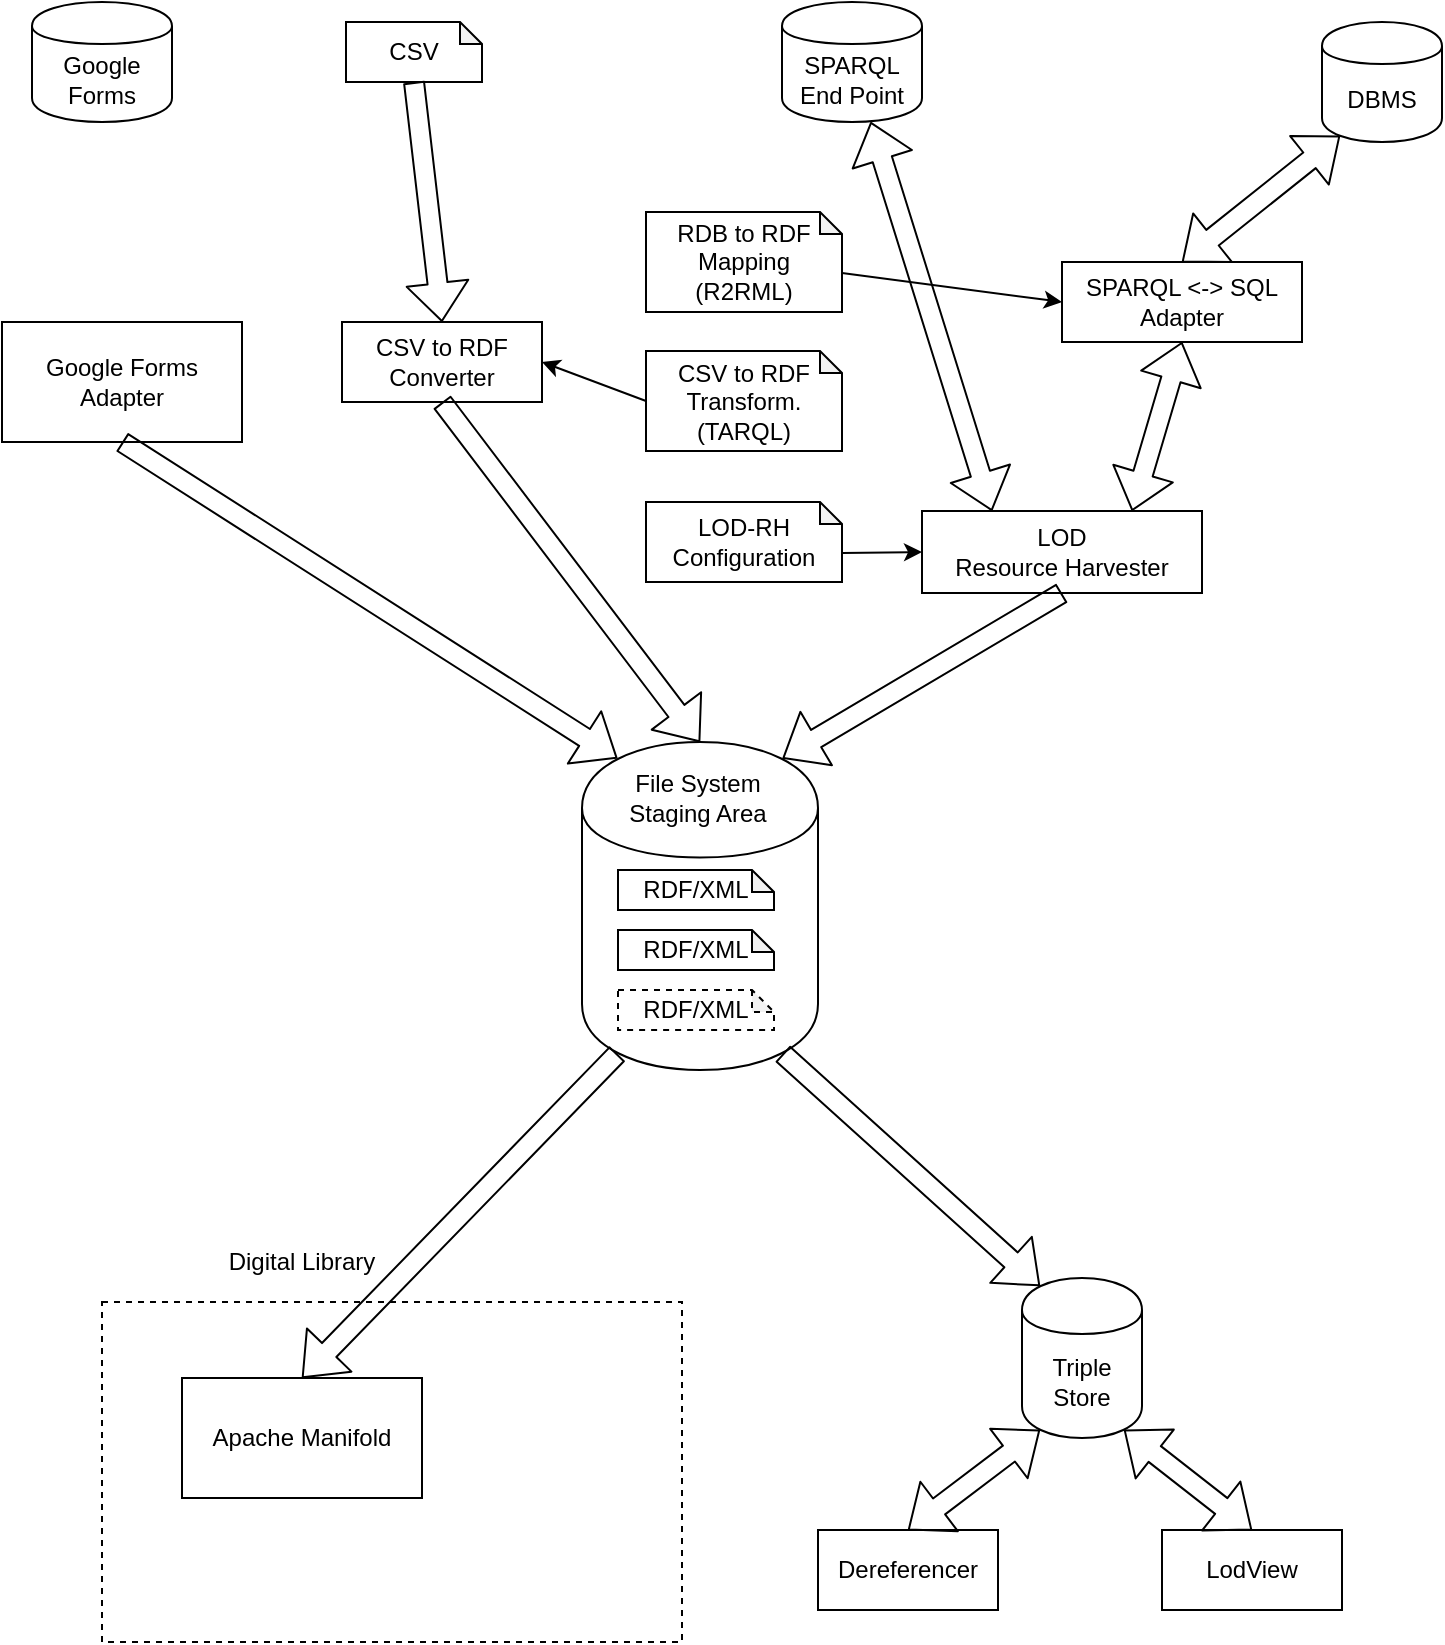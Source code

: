 <mxfile version="12.2.0" type="github" pages="1">
  <diagram id="PLrUu4iucB1gCnoqMBO_" name="Page-1">
    <mxGraphModel dx="786" dy="743" grid="1" gridSize="10" guides="1" tooltips="1" connect="1" arrows="1" fold="1" page="1" pageScale="1" pageWidth="1654" pageHeight="1169" math="0" shadow="0">
      <root>
        <mxCell id="0"/>
        <mxCell id="1" parent="0"/>
        <mxCell id="Lo9OmRsVtHrHbYx5dEMw-10" value="" style="rounded=0;whiteSpace=wrap;html=1;fillColor=#ffffff;dashed=1;" vertex="1" parent="1">
          <mxGeometry x="80" y="680" width="290" height="170" as="geometry"/>
        </mxCell>
        <mxCell id="Lo9OmRsVtHrHbYx5dEMw-8" value="Apache Manifold" style="rounded=0;whiteSpace=wrap;html=1;" vertex="1" parent="1">
          <mxGeometry x="120" y="718" width="120" height="60" as="geometry"/>
        </mxCell>
        <mxCell id="Lo9OmRsVtHrHbYx5dEMw-9" value="Triple Store" style="shape=cylinder;whiteSpace=wrap;html=1;boundedLbl=1;backgroundOutline=1;" vertex="1" parent="1">
          <mxGeometry x="540" y="668" width="60" height="80" as="geometry"/>
        </mxCell>
        <mxCell id="Lo9OmRsVtHrHbYx5dEMw-12" value="Digital Library" style="text;html=1;strokeColor=none;fillColor=none;align=center;verticalAlign=middle;whiteSpace=wrap;rounded=0;dashed=1;" vertex="1" parent="1">
          <mxGeometry x="80" y="650" width="200" height="20" as="geometry"/>
        </mxCell>
        <mxCell id="Lo9OmRsVtHrHbYx5dEMw-13" value="Dereferencer" style="rounded=0;whiteSpace=wrap;html=1;fillColor=none;" vertex="1" parent="1">
          <mxGeometry x="438" y="794" width="90" height="40" as="geometry"/>
        </mxCell>
        <mxCell id="Lo9OmRsVtHrHbYx5dEMw-14" value="LodView" style="rounded=0;whiteSpace=wrap;html=1;fillColor=none;" vertex="1" parent="1">
          <mxGeometry x="610" y="794" width="90" height="40" as="geometry"/>
        </mxCell>
        <mxCell id="Lo9OmRsVtHrHbYx5dEMw-15" value="LOD&lt;br&gt;Resource Harvester" style="rounded=0;whiteSpace=wrap;html=1;fillColor=none;" vertex="1" parent="1">
          <mxGeometry x="490" y="284.5" width="140" height="41" as="geometry"/>
        </mxCell>
        <mxCell id="Lo9OmRsVtHrHbYx5dEMw-16" value="CSV to RDF&lt;br&gt;Converter" style="rounded=0;whiteSpace=wrap;html=1;fillColor=none;" vertex="1" parent="1">
          <mxGeometry x="200" y="190" width="100" height="40" as="geometry"/>
        </mxCell>
        <mxCell id="Lo9OmRsVtHrHbYx5dEMw-18" value="CSV to RDF&lt;br&gt;Transform.&lt;br&gt;(TARQL)" style="shape=note;whiteSpace=wrap;html=1;backgroundOutline=1;darkOpacity=0.05;size=11;" vertex="1" parent="1">
          <mxGeometry x="352" y="204.5" width="98" height="50" as="geometry"/>
        </mxCell>
        <mxCell id="Lo9OmRsVtHrHbYx5dEMw-20" value="" style="group" vertex="1" connectable="0" parent="1">
          <mxGeometry x="320" y="400" width="118" height="164" as="geometry"/>
        </mxCell>
        <mxCell id="Lo9OmRsVtHrHbYx5dEMw-19" value="" style="group" vertex="1" connectable="0" parent="Lo9OmRsVtHrHbYx5dEMw-20">
          <mxGeometry width="118" height="164" as="geometry"/>
        </mxCell>
        <mxCell id="Lo9OmRsVtHrHbYx5dEMw-11" value="" style="group" vertex="1" connectable="0" parent="Lo9OmRsVtHrHbYx5dEMw-19">
          <mxGeometry width="118" height="164" as="geometry"/>
        </mxCell>
        <mxCell id="Lo9OmRsVtHrHbYx5dEMw-1" value="" style="shape=cylinder;whiteSpace=wrap;html=1;boundedLbl=1;backgroundOutline=1;" vertex="1" parent="Lo9OmRsVtHrHbYx5dEMw-11">
          <mxGeometry width="118" height="164" as="geometry"/>
        </mxCell>
        <mxCell id="Lo9OmRsVtHrHbYx5dEMw-2" value="File System&lt;br&gt;Staging Area" style="text;html=1;strokeColor=none;fillColor=none;align=center;verticalAlign=middle;whiteSpace=wrap;rounded=0;" vertex="1" parent="Lo9OmRsVtHrHbYx5dEMw-11">
          <mxGeometry x="18" y="18" width="80" height="20" as="geometry"/>
        </mxCell>
        <mxCell id="Lo9OmRsVtHrHbYx5dEMw-3" value="RDF/XML" style="shape=note;whiteSpace=wrap;html=1;backgroundOutline=1;darkOpacity=0.05;size=11;" vertex="1" parent="Lo9OmRsVtHrHbYx5dEMw-11">
          <mxGeometry x="18" y="64" width="78" height="20" as="geometry"/>
        </mxCell>
        <mxCell id="Lo9OmRsVtHrHbYx5dEMw-5" value="RDF/XML" style="shape=note;whiteSpace=wrap;html=1;backgroundOutline=1;darkOpacity=0.05;size=11;" vertex="1" parent="Lo9OmRsVtHrHbYx5dEMw-11">
          <mxGeometry x="18" y="94" width="78" height="20" as="geometry"/>
        </mxCell>
        <mxCell id="Lo9OmRsVtHrHbYx5dEMw-6" value="RDF/XML" style="shape=note;whiteSpace=wrap;html=1;backgroundOutline=1;darkOpacity=0.05;size=11;dashed=1;" vertex="1" parent="Lo9OmRsVtHrHbYx5dEMw-11">
          <mxGeometry x="18" y="124" width="78" height="20" as="geometry"/>
        </mxCell>
        <mxCell id="Lo9OmRsVtHrHbYx5dEMw-21" value="SPARQL &amp;lt;-&amp;gt; SQL&lt;br&gt;Adapter" style="rounded=0;whiteSpace=wrap;html=1;fillColor=none;" vertex="1" parent="1">
          <mxGeometry x="560" y="160" width="120" height="40" as="geometry"/>
        </mxCell>
        <mxCell id="Lo9OmRsVtHrHbYx5dEMw-22" value="RDB to RDF&lt;br&gt;Mapping&lt;br&gt;(R2RML)" style="shape=note;whiteSpace=wrap;html=1;backgroundOutline=1;darkOpacity=0.05;size=11;" vertex="1" parent="1">
          <mxGeometry x="352" y="135" width="98" height="50" as="geometry"/>
        </mxCell>
        <mxCell id="Lo9OmRsVtHrHbYx5dEMw-23" value="LOD-RH&lt;br&gt;Configuration" style="shape=note;whiteSpace=wrap;html=1;backgroundOutline=1;darkOpacity=0.05;size=11;" vertex="1" parent="1">
          <mxGeometry x="352" y="280" width="98" height="40" as="geometry"/>
        </mxCell>
        <mxCell id="Lo9OmRsVtHrHbYx5dEMw-24" value="SPARQL&lt;br&gt;End Point" style="shape=cylinder;whiteSpace=wrap;html=1;boundedLbl=1;backgroundOutline=1;" vertex="1" parent="1">
          <mxGeometry x="420" y="30" width="70" height="60" as="geometry"/>
        </mxCell>
        <mxCell id="Lo9OmRsVtHrHbYx5dEMw-25" value="DBMS" style="shape=cylinder;whiteSpace=wrap;html=1;boundedLbl=1;backgroundOutline=1;" vertex="1" parent="1">
          <mxGeometry x="690" y="40" width="60" height="60" as="geometry"/>
        </mxCell>
        <mxCell id="Lo9OmRsVtHrHbYx5dEMw-26" value="Google Forms Adapter" style="rounded=0;whiteSpace=wrap;html=1;fillColor=none;" vertex="1" parent="1">
          <mxGeometry x="30" y="190" width="120" height="60" as="geometry"/>
        </mxCell>
        <mxCell id="Lo9OmRsVtHrHbYx5dEMw-27" value="CSV" style="shape=note;whiteSpace=wrap;html=1;backgroundOutline=1;darkOpacity=0.05;size=11;" vertex="1" parent="1">
          <mxGeometry x="202" y="40" width="68" height="30" as="geometry"/>
        </mxCell>
        <mxCell id="Lo9OmRsVtHrHbYx5dEMw-28" value="" style="shape=flexArrow;endArrow=classic;startArrow=classic;html=1;exitX=0.25;exitY=0;exitDx=0;exitDy=0;" edge="1" parent="1" source="Lo9OmRsVtHrHbYx5dEMw-15" target="Lo9OmRsVtHrHbYx5dEMw-24">
          <mxGeometry width="50" height="50" relative="1" as="geometry">
            <mxPoint x="530" y="270" as="sourcePoint"/>
            <mxPoint x="660" y="400" as="targetPoint"/>
          </mxGeometry>
        </mxCell>
        <mxCell id="Lo9OmRsVtHrHbYx5dEMw-29" value="" style="shape=flexArrow;endArrow=classic;startArrow=classic;html=1;entryX=0.5;entryY=1;entryDx=0;entryDy=0;exitX=0.75;exitY=0;exitDx=0;exitDy=0;" edge="1" parent="1" source="Lo9OmRsVtHrHbYx5dEMw-15" target="Lo9OmRsVtHrHbYx5dEMw-21">
          <mxGeometry width="50" height="50" relative="1" as="geometry">
            <mxPoint x="690" y="450" as="sourcePoint"/>
            <mxPoint x="740" y="400" as="targetPoint"/>
          </mxGeometry>
        </mxCell>
        <mxCell id="Lo9OmRsVtHrHbYx5dEMw-30" value="" style="shape=flexArrow;endArrow=classic;startArrow=classic;html=1;exitX=0.5;exitY=0;exitDx=0;exitDy=0;entryX=0.15;entryY=0.95;entryDx=0;entryDy=0;entryPerimeter=0;" edge="1" parent="1" source="Lo9OmRsVtHrHbYx5dEMw-21" target="Lo9OmRsVtHrHbYx5dEMw-25">
          <mxGeometry width="50" height="50" relative="1" as="geometry">
            <mxPoint x="720" y="420" as="sourcePoint"/>
            <mxPoint x="690" y="140" as="targetPoint"/>
          </mxGeometry>
        </mxCell>
        <mxCell id="Lo9OmRsVtHrHbYx5dEMw-33" value="" style="endArrow=classic;html=1;exitX=0;exitY=0;exitDx=98;exitDy=30.5;exitPerimeter=0;entryX=0;entryY=0.5;entryDx=0;entryDy=0;" edge="1" parent="1" source="Lo9OmRsVtHrHbYx5dEMw-22" target="Lo9OmRsVtHrHbYx5dEMw-21">
          <mxGeometry width="50" height="50" relative="1" as="geometry">
            <mxPoint x="190" y="370" as="sourcePoint"/>
            <mxPoint x="240" y="320" as="targetPoint"/>
          </mxGeometry>
        </mxCell>
        <mxCell id="Lo9OmRsVtHrHbYx5dEMw-34" value="" style="endArrow=classic;html=1;exitX=0;exitY=0;exitDx=98;exitDy=25.5;exitPerimeter=0;entryX=0;entryY=0.5;entryDx=0;entryDy=0;" edge="1" parent="1" source="Lo9OmRsVtHrHbYx5dEMw-23" target="Lo9OmRsVtHrHbYx5dEMw-15">
          <mxGeometry width="50" height="50" relative="1" as="geometry">
            <mxPoint x="150" y="420" as="sourcePoint"/>
            <mxPoint x="200" y="370" as="targetPoint"/>
          </mxGeometry>
        </mxCell>
        <mxCell id="Lo9OmRsVtHrHbYx5dEMw-35" value="" style="endArrow=classic;html=1;exitX=0;exitY=0.5;exitDx=0;exitDy=0;exitPerimeter=0;entryX=1;entryY=0.5;entryDx=0;entryDy=0;" edge="1" parent="1" source="Lo9OmRsVtHrHbYx5dEMw-18" target="Lo9OmRsVtHrHbYx5dEMw-16">
          <mxGeometry width="50" height="50" relative="1" as="geometry">
            <mxPoint x="230" y="400" as="sourcePoint"/>
            <mxPoint x="280" y="350" as="targetPoint"/>
          </mxGeometry>
        </mxCell>
        <mxCell id="Lo9OmRsVtHrHbYx5dEMw-36" value="" style="shape=flexArrow;endArrow=classic;html=1;exitX=0.5;exitY=1;exitDx=0;exitDy=0;exitPerimeter=0;entryX=0.5;entryY=0;entryDx=0;entryDy=0;" edge="1" parent="1" source="Lo9OmRsVtHrHbYx5dEMw-27" target="Lo9OmRsVtHrHbYx5dEMw-16">
          <mxGeometry width="50" height="50" relative="1" as="geometry">
            <mxPoint x="120" y="400" as="sourcePoint"/>
            <mxPoint x="170" y="350" as="targetPoint"/>
          </mxGeometry>
        </mxCell>
        <mxCell id="Lo9OmRsVtHrHbYx5dEMw-37" value="Google Forms" style="shape=cylinder;whiteSpace=wrap;html=1;boundedLbl=1;backgroundOutline=1;" vertex="1" parent="1">
          <mxGeometry x="45" y="30" width="70" height="60" as="geometry"/>
        </mxCell>
        <mxCell id="Lo9OmRsVtHrHbYx5dEMw-38" value="" style="shape=flexArrow;endArrow=classic;html=1;exitX=0.5;exitY=1;exitDx=0;exitDy=0;entryX=0.15;entryY=0.05;entryDx=0;entryDy=0;entryPerimeter=0;" edge="1" parent="1" source="Lo9OmRsVtHrHbYx5dEMw-26" target="Lo9OmRsVtHrHbYx5dEMw-1">
          <mxGeometry width="50" height="50" relative="1" as="geometry">
            <mxPoint x="30" y="920" as="sourcePoint"/>
            <mxPoint x="310" y="390" as="targetPoint"/>
          </mxGeometry>
        </mxCell>
        <mxCell id="Lo9OmRsVtHrHbYx5dEMw-39" value="" style="shape=flexArrow;endArrow=classic;html=1;exitX=0.5;exitY=1;exitDx=0;exitDy=0;entryX=0.5;entryY=0;entryDx=0;entryDy=0;" edge="1" parent="1" source="Lo9OmRsVtHrHbYx5dEMw-16" target="Lo9OmRsVtHrHbYx5dEMw-1">
          <mxGeometry width="50" height="50" relative="1" as="geometry">
            <mxPoint x="80" y="390" as="sourcePoint"/>
            <mxPoint x="130" y="340" as="targetPoint"/>
          </mxGeometry>
        </mxCell>
        <mxCell id="Lo9OmRsVtHrHbYx5dEMw-40" value="" style="shape=flexArrow;endArrow=classic;html=1;exitX=0.5;exitY=1;exitDx=0;exitDy=0;entryX=0.85;entryY=0.05;entryDx=0;entryDy=0;entryPerimeter=0;" edge="1" parent="1" source="Lo9OmRsVtHrHbYx5dEMw-15" target="Lo9OmRsVtHrHbYx5dEMw-1">
          <mxGeometry width="50" height="50" relative="1" as="geometry">
            <mxPoint x="80" y="440" as="sourcePoint"/>
            <mxPoint x="130" y="390" as="targetPoint"/>
          </mxGeometry>
        </mxCell>
        <mxCell id="Lo9OmRsVtHrHbYx5dEMw-41" value="" style="shape=flexArrow;endArrow=classic;html=1;exitX=0.85;exitY=0.95;exitDx=0;exitDy=0;exitPerimeter=0;entryX=0.15;entryY=0.05;entryDx=0;entryDy=0;entryPerimeter=0;" edge="1" parent="1" source="Lo9OmRsVtHrHbYx5dEMw-1" target="Lo9OmRsVtHrHbYx5dEMw-9">
          <mxGeometry width="50" height="50" relative="1" as="geometry">
            <mxPoint x="530" y="640" as="sourcePoint"/>
            <mxPoint x="510" y="660" as="targetPoint"/>
          </mxGeometry>
        </mxCell>
        <mxCell id="Lo9OmRsVtHrHbYx5dEMw-42" value="" style="shape=flexArrow;endArrow=classic;html=1;exitX=0.15;exitY=0.95;exitDx=0;exitDy=0;exitPerimeter=0;entryX=0.5;entryY=0;entryDx=0;entryDy=0;" edge="1" parent="1" source="Lo9OmRsVtHrHbYx5dEMw-1" target="Lo9OmRsVtHrHbYx5dEMw-8">
          <mxGeometry width="50" height="50" relative="1" as="geometry">
            <mxPoint x="110" y="590" as="sourcePoint"/>
            <mxPoint x="160" y="540" as="targetPoint"/>
          </mxGeometry>
        </mxCell>
        <mxCell id="Lo9OmRsVtHrHbYx5dEMw-43" value="" style="shape=flexArrow;endArrow=classic;startArrow=classic;html=1;entryX=0.15;entryY=0.95;entryDx=0;entryDy=0;entryPerimeter=0;exitX=0.5;exitY=0;exitDx=0;exitDy=0;" edge="1" parent="1" source="Lo9OmRsVtHrHbYx5dEMw-13" target="Lo9OmRsVtHrHbYx5dEMw-9">
          <mxGeometry width="50" height="50" relative="1" as="geometry">
            <mxPoint x="420" y="720" as="sourcePoint"/>
            <mxPoint x="470" y="670" as="targetPoint"/>
          </mxGeometry>
        </mxCell>
        <mxCell id="Lo9OmRsVtHrHbYx5dEMw-44" value="" style="shape=flexArrow;endArrow=classic;startArrow=classic;html=1;entryX=0.85;entryY=0.95;entryDx=0;entryDy=0;entryPerimeter=0;exitX=0.5;exitY=0;exitDx=0;exitDy=0;" edge="1" parent="1" source="Lo9OmRsVtHrHbYx5dEMw-14" target="Lo9OmRsVtHrHbYx5dEMw-9">
          <mxGeometry width="50" height="50" relative="1" as="geometry">
            <mxPoint x="650" y="620" as="sourcePoint"/>
            <mxPoint x="700" y="570" as="targetPoint"/>
          </mxGeometry>
        </mxCell>
      </root>
    </mxGraphModel>
  </diagram>
</mxfile>
